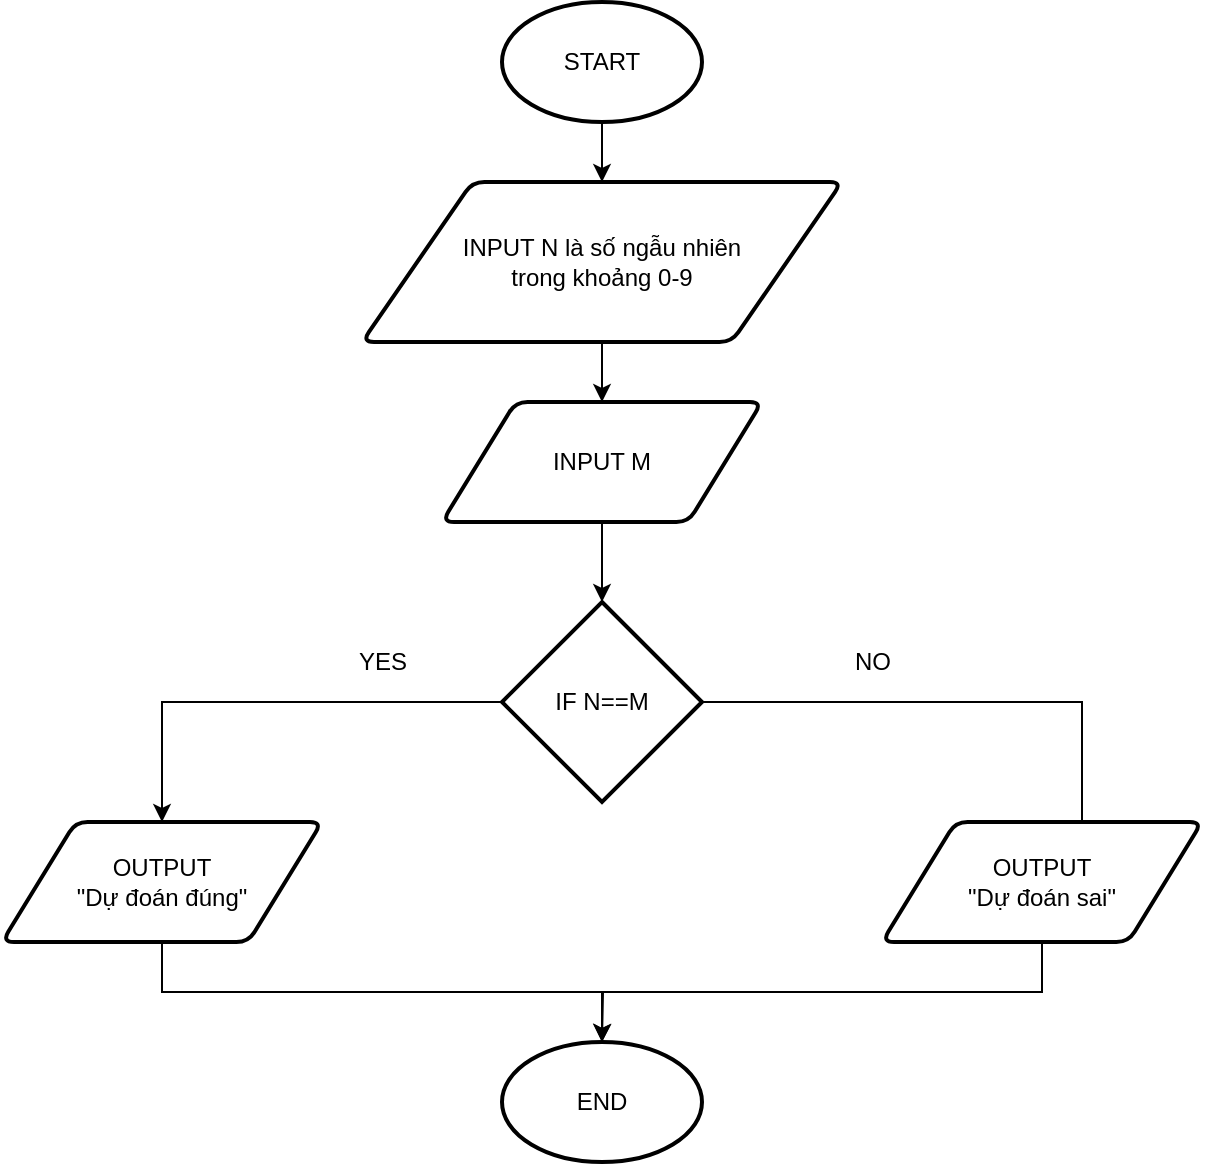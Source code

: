 <mxfile version="20.3.0" type="device"><diagram id="C5RBs43oDa-KdzZeNtuy" name="Page-1"><mxGraphModel dx="1038" dy="737" grid="1" gridSize="10" guides="1" tooltips="1" connect="1" arrows="1" fold="1" page="1" pageScale="1" pageWidth="827" pageHeight="1169" math="0" shadow="0"><root><mxCell id="WIyWlLk6GJQsqaUBKTNV-0"/><mxCell id="WIyWlLk6GJQsqaUBKTNV-1" parent="WIyWlLk6GJQsqaUBKTNV-0"/><mxCell id="v4xXhtHj8Ddq6ryYW5t2-5" style="edgeStyle=orthogonalEdgeStyle;rounded=0;orthogonalLoop=1;jettySize=auto;html=1;entryX=0.5;entryY=0;entryDx=0;entryDy=0;" edge="1" parent="WIyWlLk6GJQsqaUBKTNV-1" source="v4xXhtHj8Ddq6ryYW5t2-0" target="v4xXhtHj8Ddq6ryYW5t2-1"><mxGeometry relative="1" as="geometry"/></mxCell><mxCell id="v4xXhtHj8Ddq6ryYW5t2-0" value="START" style="strokeWidth=2;html=1;shape=mxgraph.flowchart.start_1;whiteSpace=wrap;" vertex="1" parent="WIyWlLk6GJQsqaUBKTNV-1"><mxGeometry x="300" y="220" width="100" height="60" as="geometry"/></mxCell><mxCell id="v4xXhtHj8Ddq6ryYW5t2-13" style="edgeStyle=orthogonalEdgeStyle;rounded=0;orthogonalLoop=1;jettySize=auto;html=1;entryX=0.5;entryY=0;entryDx=0;entryDy=0;" edge="1" parent="WIyWlLk6GJQsqaUBKTNV-1" source="v4xXhtHj8Ddq6ryYW5t2-1" target="v4xXhtHj8Ddq6ryYW5t2-10"><mxGeometry relative="1" as="geometry"/></mxCell><mxCell id="v4xXhtHj8Ddq6ryYW5t2-1" value="INPUT N là số ngẫu nhiên &lt;br&gt;trong khoảng 0-9" style="shape=parallelogram;html=1;strokeWidth=2;perimeter=parallelogramPerimeter;whiteSpace=wrap;rounded=1;arcSize=12;size=0.23;" vertex="1" parent="WIyWlLk6GJQsqaUBKTNV-1"><mxGeometry x="230" y="310" width="240" height="80" as="geometry"/></mxCell><mxCell id="v4xXhtHj8Ddq6ryYW5t2-4" value="END" style="strokeWidth=2;html=1;shape=mxgraph.flowchart.start_1;whiteSpace=wrap;" vertex="1" parent="WIyWlLk6GJQsqaUBKTNV-1"><mxGeometry x="300" y="740" width="100" height="60" as="geometry"/></mxCell><mxCell id="v4xXhtHj8Ddq6ryYW5t2-16" style="edgeStyle=orthogonalEdgeStyle;rounded=0;orthogonalLoop=1;jettySize=auto;html=1;entryX=0.5;entryY=0;entryDx=0;entryDy=0;entryPerimeter=0;" edge="1" parent="WIyWlLk6GJQsqaUBKTNV-1" source="v4xXhtHj8Ddq6ryYW5t2-10" target="v4xXhtHj8Ddq6ryYW5t2-14"><mxGeometry relative="1" as="geometry"/></mxCell><mxCell id="v4xXhtHj8Ddq6ryYW5t2-10" value="INPUT M" style="shape=parallelogram;html=1;strokeWidth=2;perimeter=parallelogramPerimeter;whiteSpace=wrap;rounded=1;arcSize=12;size=0.23;" vertex="1" parent="WIyWlLk6GJQsqaUBKTNV-1"><mxGeometry x="270" y="420" width="160" height="60" as="geometry"/></mxCell><mxCell id="v4xXhtHj8Ddq6ryYW5t2-19" style="edgeStyle=orthogonalEdgeStyle;rounded=0;orthogonalLoop=1;jettySize=auto;html=1;entryX=0.5;entryY=0;entryDx=0;entryDy=0;" edge="1" parent="WIyWlLk6GJQsqaUBKTNV-1" source="v4xXhtHj8Ddq6ryYW5t2-14" target="v4xXhtHj8Ddq6ryYW5t2-17"><mxGeometry relative="1" as="geometry"/></mxCell><mxCell id="v4xXhtHj8Ddq6ryYW5t2-20" style="edgeStyle=orthogonalEdgeStyle;rounded=0;orthogonalLoop=1;jettySize=auto;html=1;" edge="1" parent="WIyWlLk6GJQsqaUBKTNV-1" source="v4xXhtHj8Ddq6ryYW5t2-14"><mxGeometry relative="1" as="geometry"><mxPoint x="590" y="630" as="targetPoint"/><Array as="points"><mxPoint x="590" y="570"/><mxPoint x="590" y="631"/></Array></mxGeometry></mxCell><mxCell id="v4xXhtHj8Ddq6ryYW5t2-14" value="IF N==M" style="strokeWidth=2;html=1;shape=mxgraph.flowchart.decision;whiteSpace=wrap;" vertex="1" parent="WIyWlLk6GJQsqaUBKTNV-1"><mxGeometry x="300" y="520" width="100" height="100" as="geometry"/></mxCell><mxCell id="v4xXhtHj8Ddq6ryYW5t2-21" style="edgeStyle=orthogonalEdgeStyle;rounded=0;orthogonalLoop=1;jettySize=auto;html=1;entryX=0.5;entryY=0;entryDx=0;entryDy=0;entryPerimeter=0;exitX=0.5;exitY=1;exitDx=0;exitDy=0;" edge="1" parent="WIyWlLk6GJQsqaUBKTNV-1" source="v4xXhtHj8Ddq6ryYW5t2-17" target="v4xXhtHj8Ddq6ryYW5t2-4"><mxGeometry relative="1" as="geometry"/></mxCell><mxCell id="v4xXhtHj8Ddq6ryYW5t2-17" value="OUTPUT &lt;br&gt;&quot;Dự đoán đúng&quot;" style="shape=parallelogram;html=1;strokeWidth=2;perimeter=parallelogramPerimeter;whiteSpace=wrap;rounded=1;arcSize=12;size=0.23;" vertex="1" parent="WIyWlLk6GJQsqaUBKTNV-1"><mxGeometry x="50" y="630" width="160" height="60" as="geometry"/></mxCell><mxCell id="v4xXhtHj8Ddq6ryYW5t2-22" style="edgeStyle=orthogonalEdgeStyle;rounded=0;orthogonalLoop=1;jettySize=auto;html=1;exitX=0.5;exitY=1;exitDx=0;exitDy=0;" edge="1" parent="WIyWlLk6GJQsqaUBKTNV-1" source="v4xXhtHj8Ddq6ryYW5t2-18"><mxGeometry relative="1" as="geometry"><mxPoint x="350" y="740" as="targetPoint"/></mxGeometry></mxCell><mxCell id="v4xXhtHj8Ddq6ryYW5t2-18" value="OUTPUT &lt;br&gt;&quot;Dự đoán sai&quot;" style="shape=parallelogram;html=1;strokeWidth=2;perimeter=parallelogramPerimeter;whiteSpace=wrap;rounded=1;arcSize=12;size=0.23;" vertex="1" parent="WIyWlLk6GJQsqaUBKTNV-1"><mxGeometry x="490" y="630" width="160" height="60" as="geometry"/></mxCell><mxCell id="v4xXhtHj8Ddq6ryYW5t2-24" value="YES" style="text;html=1;resizable=0;autosize=1;align=center;verticalAlign=middle;points=[];fillColor=none;strokeColor=none;rounded=0;" vertex="1" parent="WIyWlLk6GJQsqaUBKTNV-1"><mxGeometry x="215" y="535" width="50" height="30" as="geometry"/></mxCell><mxCell id="v4xXhtHj8Ddq6ryYW5t2-25" value="NO" style="text;html=1;resizable=0;autosize=1;align=center;verticalAlign=middle;points=[];fillColor=none;strokeColor=none;rounded=0;" vertex="1" parent="WIyWlLk6GJQsqaUBKTNV-1"><mxGeometry x="465" y="535" width="40" height="30" as="geometry"/></mxCell></root></mxGraphModel></diagram></mxfile>